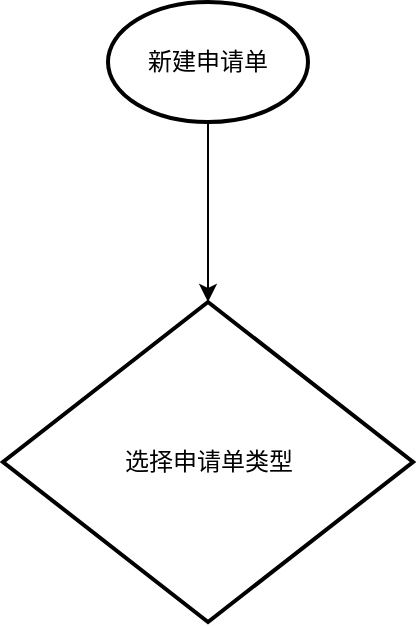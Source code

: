 <mxfile version="24.2.2" type="github">
  <diagram name="第 1 页" id="GBd7Jc7VdTxVBdFkuDs7">
    <mxGraphModel dx="1282" dy="577" grid="1" gridSize="10" guides="1" tooltips="1" connect="1" arrows="1" fold="1" page="1" pageScale="1" pageWidth="827" pageHeight="1169" math="0" shadow="0">
      <root>
        <mxCell id="0" />
        <mxCell id="1" parent="0" />
        <mxCell id="_OdP8fe9HPRAu60lT5_M-3" value="新建申请单" style="strokeWidth=2;html=1;shape=mxgraph.flowchart.start_1;whiteSpace=wrap;" vertex="1" parent="1">
          <mxGeometry x="330" y="40" width="100" height="60" as="geometry" />
        </mxCell>
        <mxCell id="_OdP8fe9HPRAu60lT5_M-4" value="选择申请单类型" style="strokeWidth=2;html=1;shape=mxgraph.flowchart.decision;whiteSpace=wrap;" vertex="1" parent="1">
          <mxGeometry x="277.5" y="190" width="205" height="160" as="geometry" />
        </mxCell>
        <mxCell id="_OdP8fe9HPRAu60lT5_M-5" style="edgeStyle=orthogonalEdgeStyle;rounded=0;orthogonalLoop=1;jettySize=auto;html=1;entryX=0.5;entryY=0;entryDx=0;entryDy=0;entryPerimeter=0;" edge="1" parent="1" source="_OdP8fe9HPRAu60lT5_M-3" target="_OdP8fe9HPRAu60lT5_M-4">
          <mxGeometry relative="1" as="geometry" />
        </mxCell>
      </root>
    </mxGraphModel>
  </diagram>
</mxfile>
